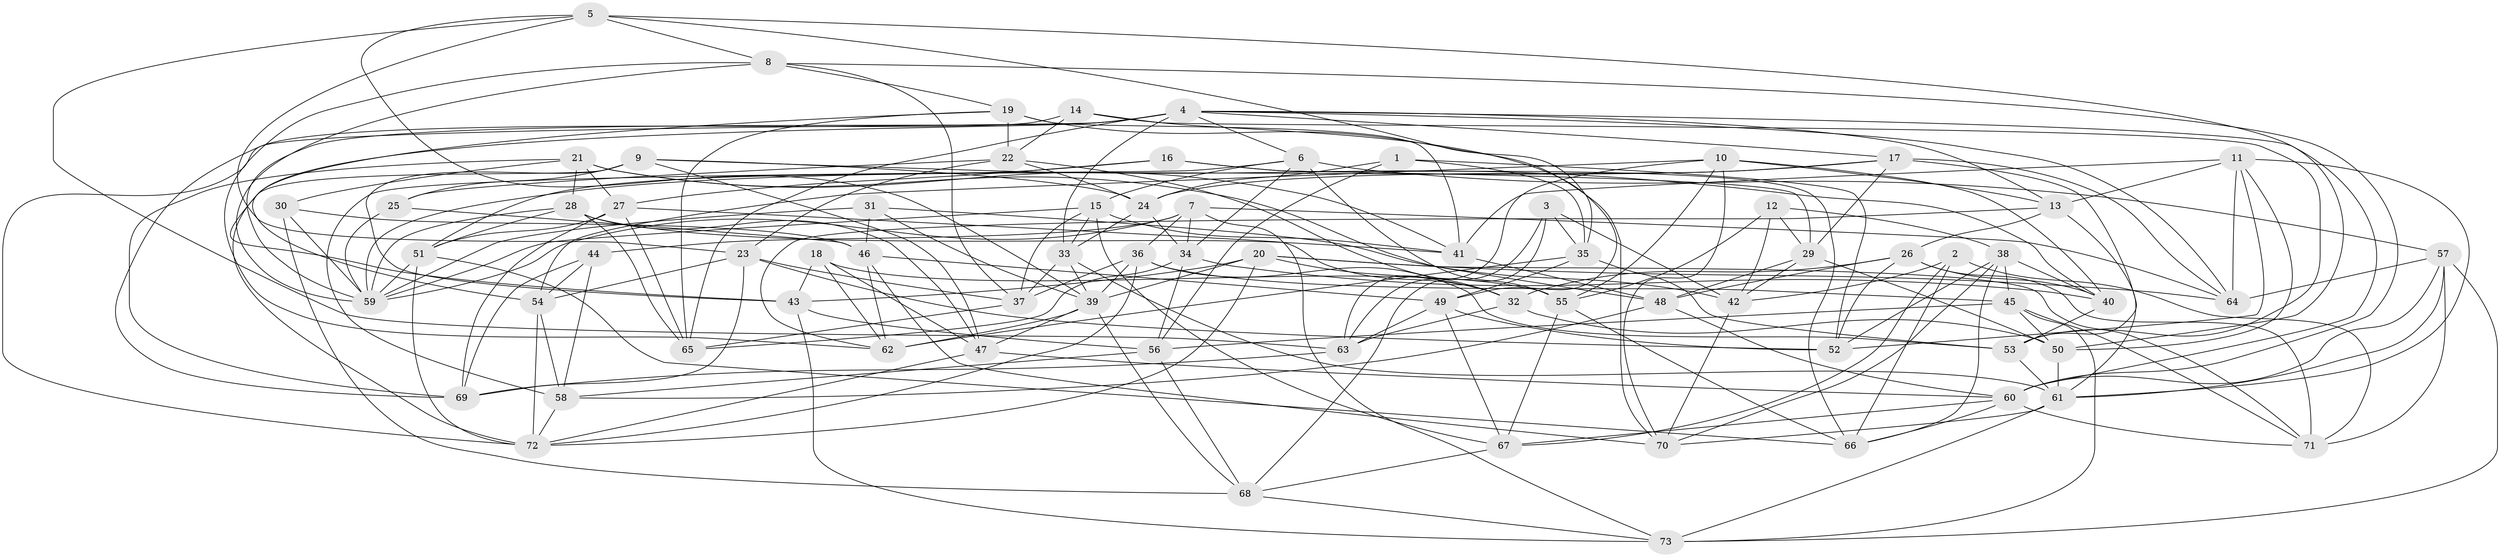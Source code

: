 // original degree distribution, {4: 1.0}
// Generated by graph-tools (version 1.1) at 2025/50/03/09/25 03:50:54]
// undirected, 73 vertices, 216 edges
graph export_dot {
graph [start="1"]
  node [color=gray90,style=filled];
  1;
  2;
  3;
  4;
  5;
  6;
  7;
  8;
  9;
  10;
  11;
  12;
  13;
  14;
  15;
  16;
  17;
  18;
  19;
  20;
  21;
  22;
  23;
  24;
  25;
  26;
  27;
  28;
  29;
  30;
  31;
  32;
  33;
  34;
  35;
  36;
  37;
  38;
  39;
  40;
  41;
  42;
  43;
  44;
  45;
  46;
  47;
  48;
  49;
  50;
  51;
  52;
  53;
  54;
  55;
  56;
  57;
  58;
  59;
  60;
  61;
  62;
  63;
  64;
  65;
  66;
  67;
  68;
  69;
  70;
  71;
  72;
  73;
  1 -- 24 [weight=1.0];
  1 -- 35 [weight=1.0];
  1 -- 52 [weight=1.0];
  1 -- 56 [weight=1.0];
  2 -- 42 [weight=1.0];
  2 -- 66 [weight=1.0];
  2 -- 67 [weight=1.0];
  2 -- 71 [weight=1.0];
  3 -- 35 [weight=1.0];
  3 -- 42 [weight=1.0];
  3 -- 63 [weight=1.0];
  3 -- 68 [weight=1.0];
  4 -- 6 [weight=1.0];
  4 -- 13 [weight=1.0];
  4 -- 17 [weight=1.0];
  4 -- 33 [weight=1.0];
  4 -- 54 [weight=1.0];
  4 -- 59 [weight=1.0];
  4 -- 60 [weight=1.0];
  4 -- 64 [weight=1.0];
  4 -- 65 [weight=1.0];
  4 -- 72 [weight=1.0];
  5 -- 8 [weight=1.0];
  5 -- 23 [weight=1.0];
  5 -- 35 [weight=1.0];
  5 -- 39 [weight=1.0];
  5 -- 50 [weight=1.0];
  5 -- 63 [weight=1.0];
  6 -- 15 [weight=1.0];
  6 -- 34 [weight=1.0];
  6 -- 55 [weight=1.0];
  6 -- 57 [weight=1.0];
  6 -- 58 [weight=1.0];
  7 -- 34 [weight=1.0];
  7 -- 36 [weight=1.0];
  7 -- 44 [weight=1.0];
  7 -- 59 [weight=1.0];
  7 -- 64 [weight=1.0];
  7 -- 73 [weight=1.0];
  8 -- 19 [weight=1.0];
  8 -- 37 [weight=1.0];
  8 -- 59 [weight=1.0];
  8 -- 60 [weight=1.0];
  8 -- 62 [weight=1.0];
  9 -- 24 [weight=1.0];
  9 -- 25 [weight=1.0];
  9 -- 40 [weight=1.0];
  9 -- 43 [weight=1.0];
  9 -- 47 [weight=1.0];
  9 -- 72 [weight=1.0];
  10 -- 13 [weight=1.0];
  10 -- 40 [weight=1.0];
  10 -- 54 [weight=1.0];
  10 -- 55 [weight=1.0];
  10 -- 63 [weight=1.0];
  10 -- 70 [weight=1.0];
  11 -- 13 [weight=1.0];
  11 -- 41 [weight=1.0];
  11 -- 50 [weight=1.0];
  11 -- 52 [weight=1.0];
  11 -- 61 [weight=1.0];
  11 -- 64 [weight=1.0];
  12 -- 29 [weight=1.0];
  12 -- 38 [weight=1.0];
  12 -- 42 [weight=1.0];
  12 -- 55 [weight=1.0];
  13 -- 26 [weight=1.0];
  13 -- 61 [weight=1.0];
  13 -- 62 [weight=1.0];
  14 -- 22 [weight=1.0];
  14 -- 49 [weight=1.0];
  14 -- 53 [weight=1.0];
  14 -- 69 [weight=1.0];
  15 -- 33 [weight=1.0];
  15 -- 37 [weight=1.0];
  15 -- 41 [weight=1.0];
  15 -- 59 [weight=1.0];
  15 -- 67 [weight=1.0];
  16 -- 27 [weight=1.0];
  16 -- 29 [weight=1.0];
  16 -- 51 [weight=1.0];
  16 -- 66 [weight=1.0];
  17 -- 24 [weight=1.0];
  17 -- 29 [weight=1.0];
  17 -- 53 [weight=1.0];
  17 -- 59 [weight=1.0];
  17 -- 64 [weight=1.0];
  18 -- 43 [weight=1.0];
  18 -- 47 [weight=1.0];
  18 -- 55 [weight=1.0];
  18 -- 62 [weight=1.0];
  19 -- 22 [weight=1.0];
  19 -- 41 [weight=1.0];
  19 -- 43 [weight=1.0];
  19 -- 65 [weight=1.0];
  19 -- 70 [weight=1.0];
  20 -- 32 [weight=1.0];
  20 -- 39 [weight=1.0];
  20 -- 43 [weight=1.0];
  20 -- 64 [weight=1.0];
  20 -- 71 [weight=1.0];
  20 -- 72 [weight=1.0];
  21 -- 27 [weight=1.0];
  21 -- 28 [weight=1.0];
  21 -- 30 [weight=1.0];
  21 -- 41 [weight=1.0];
  21 -- 48 [weight=1.0];
  21 -- 69 [weight=1.0];
  22 -- 23 [weight=1.0];
  22 -- 24 [weight=1.0];
  22 -- 25 [weight=1.0];
  22 -- 32 [weight=1.0];
  23 -- 37 [weight=1.0];
  23 -- 52 [weight=1.0];
  23 -- 54 [weight=1.0];
  23 -- 69 [weight=1.0];
  24 -- 33 [weight=1.0];
  24 -- 34 [weight=1.0];
  25 -- 46 [weight=1.0];
  25 -- 59 [weight=1.0];
  26 -- 32 [weight=1.0];
  26 -- 40 [weight=1.0];
  26 -- 48 [weight=1.0];
  26 -- 52 [weight=1.0];
  26 -- 71 [weight=1.0];
  27 -- 32 [weight=1.0];
  27 -- 51 [weight=1.0];
  27 -- 65 [weight=1.0];
  27 -- 69 [weight=1.0];
  28 -- 41 [weight=1.0];
  28 -- 47 [weight=1.0];
  28 -- 51 [weight=1.0];
  28 -- 59 [weight=1.0];
  28 -- 65 [weight=1.0];
  29 -- 42 [weight=1.0];
  29 -- 48 [weight=1.0];
  29 -- 50 [weight=1.0];
  30 -- 46 [weight=1.0];
  30 -- 59 [weight=1.0];
  30 -- 68 [weight=1.0];
  31 -- 39 [weight=1.0];
  31 -- 42 [weight=1.0];
  31 -- 46 [weight=1.0];
  31 -- 59 [weight=1.0];
  32 -- 50 [weight=1.0];
  32 -- 63 [weight=1.0];
  33 -- 37 [weight=1.0];
  33 -- 39 [weight=1.0];
  33 -- 61 [weight=1.0];
  34 -- 40 [weight=1.0];
  34 -- 56 [weight=1.0];
  34 -- 65 [weight=1.0];
  35 -- 49 [weight=1.0];
  35 -- 53 [weight=1.0];
  35 -- 62 [weight=1.0];
  36 -- 37 [weight=1.0];
  36 -- 39 [weight=1.0];
  36 -- 45 [weight=1.0];
  36 -- 53 [weight=1.0];
  36 -- 72 [weight=1.0];
  37 -- 65 [weight=1.0];
  38 -- 40 [weight=1.0];
  38 -- 45 [weight=1.0];
  38 -- 52 [weight=1.0];
  38 -- 66 [weight=1.0];
  38 -- 70 [weight=1.0];
  39 -- 47 [weight=1.0];
  39 -- 62 [weight=1.0];
  39 -- 68 [weight=1.0];
  40 -- 53 [weight=1.0];
  41 -- 48 [weight=1.0];
  42 -- 70 [weight=1.0];
  43 -- 56 [weight=1.0];
  43 -- 73 [weight=1.0];
  44 -- 54 [weight=1.0];
  44 -- 58 [weight=1.0];
  44 -- 69 [weight=1.0];
  45 -- 50 [weight=1.0];
  45 -- 56 [weight=1.0];
  45 -- 71 [weight=1.0];
  45 -- 73 [weight=1.0];
  46 -- 49 [weight=1.0];
  46 -- 62 [weight=1.0];
  46 -- 70 [weight=1.0];
  47 -- 60 [weight=1.0];
  47 -- 72 [weight=1.0];
  48 -- 58 [weight=1.0];
  48 -- 60 [weight=1.0];
  49 -- 52 [weight=1.0];
  49 -- 63 [weight=1.0];
  49 -- 67 [weight=1.0];
  50 -- 61 [weight=1.0];
  51 -- 59 [weight=1.0];
  51 -- 66 [weight=1.0];
  51 -- 72 [weight=1.0];
  53 -- 61 [weight=1.0];
  54 -- 58 [weight=1.0];
  54 -- 72 [weight=1.0];
  55 -- 66 [weight=1.0];
  55 -- 67 [weight=1.0];
  56 -- 58 [weight=1.0];
  56 -- 68 [weight=1.0];
  57 -- 60 [weight=1.0];
  57 -- 61 [weight=1.0];
  57 -- 64 [weight=1.0];
  57 -- 71 [weight=1.0];
  57 -- 73 [weight=1.0];
  58 -- 72 [weight=1.0];
  60 -- 66 [weight=1.0];
  60 -- 67 [weight=1.0];
  60 -- 71 [weight=1.0];
  61 -- 70 [weight=1.0];
  61 -- 73 [weight=1.0];
  63 -- 69 [weight=1.0];
  67 -- 68 [weight=1.0];
  68 -- 73 [weight=1.0];
}
